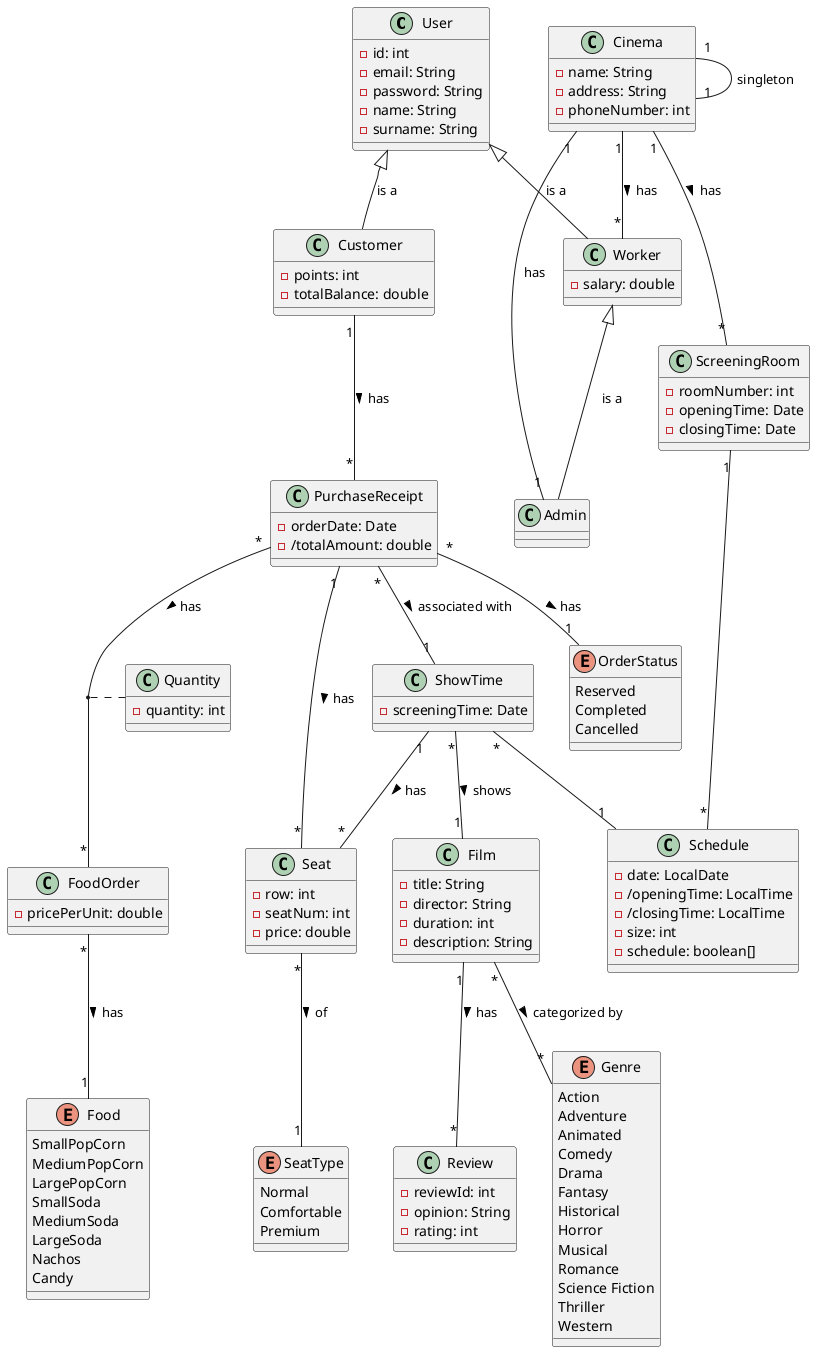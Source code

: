 
@startuml
class User{
  -id: int
  -email: String
  -password: String
  -name: String
  -surname: String

}

class Customer{
  -points: int
  -totalBalance: double
}

class Worker{
    -salary: double
}

class Admin{
}

class Cinema{
    -name: String
    -address: String
    -phoneNumber: int
}

class PurchaseReceipt{
  -orderDate: Date
  -/totalAmount: double
}

class Schedule{
  -date: LocalDate
  -/openingTime: LocalTime
  -/closingTime: LocalTime
  -size: int
  -schedule: boolean[]
}

class FoodOrder{
  -pricePerUnit: double
}

class ScreeningRoom{
  -roomNumber: int
  -openingTime: Date
  -closingTime: Date
}

class ShowTime{
  -screeningTime: Date
}

class Film{
  -title: String
  -director: String
  -duration: int
  -description: String
}

class Review{
  -reviewId: int
  -opinion: String
  -rating: int
}

class Seat{
  -row: int
  -seatNum: int
  -price: double
}

class Quantity{
  -quantity: int
}

enum Genre{
  Action
  Adventure
  Animated
  Comedy
  Drama
  Fantasy
  Historical
  Horror
  Musical
  Romance
  Science Fiction
  Thriller
  Western
}

enum OrderStatus{
  Reserved
  Completed
  Cancelled
}

enum Food{
  SmallPopCorn
  MediumPopCorn
  LargePopCorn
  SmallSoda
  MediumSoda
  LargeSoda
  Nachos
  Candy
}

enum SeatType{
  Normal
  Comfortable
  Premium
}

User <|-- Customer: is a
User <|-- Worker: is a
Worker<|-- Admin: is a

Customer "1" -- "*" PurchaseReceipt: has >
Cinema "1" -- "*" ScreeningRoom: has >
Cinema "1" -- "1" Cinema: singleton
Cinema "1" -- "1" Admin: has
Cinema "1" -- "*" Worker: has >

ScreeningRoom "1" -- "*" Schedule
ShowTime "1" -- "*" Seat: has >
ShowTime "*" -- "1" Schedule

Seat "*" -- "1" SeatType: of >
ShowTime "*" -- "1" Film: shows >
Film "1" -- "*" Review: has >
Film "*" -- "*" Genre : categorized by >

PurchaseReceipt "1" -- "*" Seat: has >
PurchaseReceipt "*" -- "1" ShowTime: associated with >
PurchaseReceipt "*" -- "1" OrderStatus : has >
PurchaseReceipt "*" -- "*" FoodOrder: has >

FoodOrder "*" -- "1" Food: has >
(PurchaseReceipt, FoodOrder) .. Quantity
@enduml
